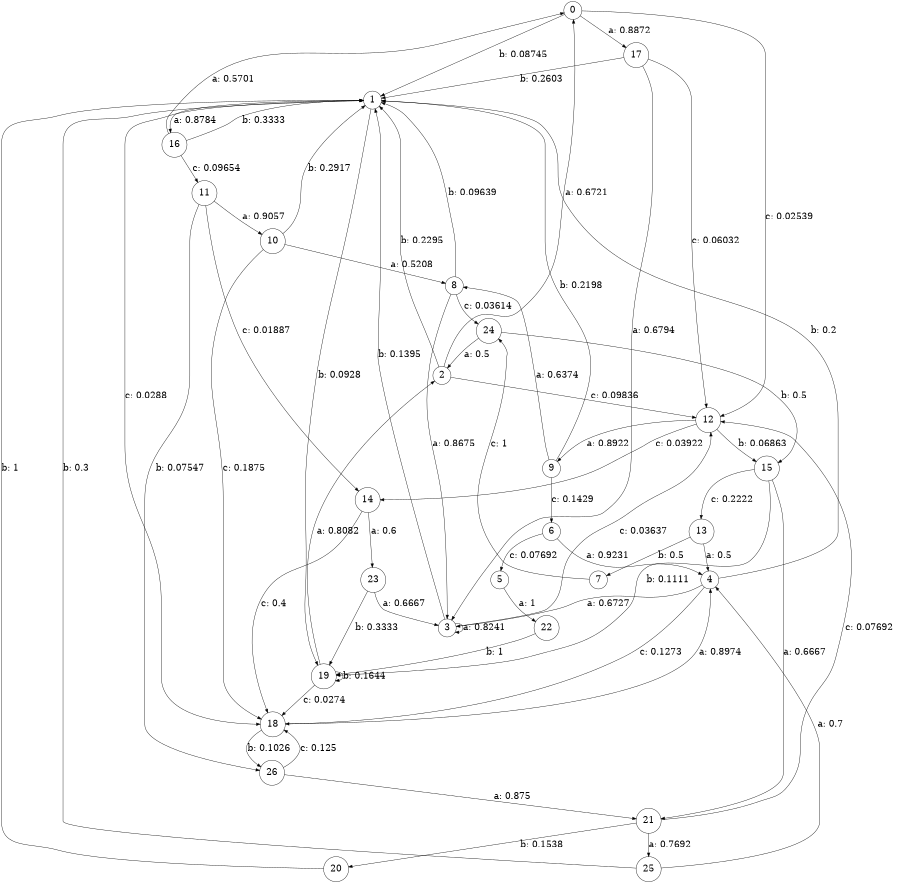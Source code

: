digraph "d6-200nw-t0-cen-SML" {
size = "6,8.5";
ratio = "fill";
node [shape = circle];
node [fontsize = 24];
edge [fontsize = 24];
0 -> 17 [label = "a: 0.8872   "];
0 -> 1 [label = "b: 0.08745  "];
0 -> 12 [label = "c: 0.02539  "];
1 -> 16 [label = "a: 0.8784   "];
1 -> 19 [label = "b: 0.0928   "];
1 -> 18 [label = "c: 0.0288   "];
2 -> 0 [label = "a: 0.6721   "];
2 -> 1 [label = "b: 0.2295   "];
2 -> 12 [label = "c: 0.09836  "];
3 -> 3 [label = "a: 0.8241   "];
3 -> 1 [label = "b: 0.1395   "];
3 -> 12 [label = "c: 0.03637  "];
4 -> 3 [label = "a: 0.6727   "];
4 -> 1 [label = "b: 0.2      "];
4 -> 18 [label = "c: 0.1273   "];
5 -> 22 [label = "a: 1        "];
6 -> 4 [label = "a: 0.9231   "];
6 -> 5 [label = "c: 0.07692  "];
7 -> 24 [label = "c: 1        "];
8 -> 3 [label = "a: 0.8675   "];
8 -> 1 [label = "b: 0.09639  "];
8 -> 24 [label = "c: 0.03614  "];
9 -> 8 [label = "a: 0.6374   "];
9 -> 1 [label = "b: 0.2198   "];
9 -> 6 [label = "c: 0.1429   "];
10 -> 8 [label = "a: 0.5208   "];
10 -> 1 [label = "b: 0.2917   "];
10 -> 18 [label = "c: 0.1875   "];
11 -> 10 [label = "a: 0.9057   "];
11 -> 26 [label = "b: 0.07547  "];
11 -> 14 [label = "c: 0.01887  "];
12 -> 9 [label = "a: 0.8922   "];
12 -> 15 [label = "b: 0.06863  "];
12 -> 14 [label = "c: 0.03922  "];
13 -> 4 [label = "a: 0.5      "];
13 -> 7 [label = "b: 0.5      "];
14 -> 23 [label = "a: 0.6      "];
14 -> 18 [label = "c: 0.4      "];
15 -> 21 [label = "a: 0.6667   "];
15 -> 19 [label = "b: 0.1111   "];
15 -> 13 [label = "c: 0.2222   "];
16 -> 0 [label = "a: 0.5701   "];
16 -> 1 [label = "b: 0.3333   "];
16 -> 11 [label = "c: 0.09654  "];
17 -> 3 [label = "a: 0.6794   "];
17 -> 1 [label = "b: 0.2603   "];
17 -> 12 [label = "c: 0.06032  "];
18 -> 4 [label = "a: 0.8974   "];
18 -> 26 [label = "b: 0.1026   "];
19 -> 2 [label = "a: 0.8082   "];
19 -> 19 [label = "b: 0.1644   "];
19 -> 18 [label = "c: 0.0274   "];
20 -> 1 [label = "b: 1        "];
21 -> 25 [label = "a: 0.7692   "];
21 -> 20 [label = "b: 0.1538   "];
21 -> 12 [label = "c: 0.07692  "];
22 -> 19 [label = "b: 1        "];
23 -> 3 [label = "a: 0.6667   "];
23 -> 19 [label = "b: 0.3333   "];
24 -> 2 [label = "a: 0.5      "];
24 -> 15 [label = "b: 0.5      "];
25 -> 4 [label = "a: 0.7      "];
25 -> 1 [label = "b: 0.3      "];
26 -> 21 [label = "a: 0.875    "];
26 -> 18 [label = "c: 0.125    "];
}